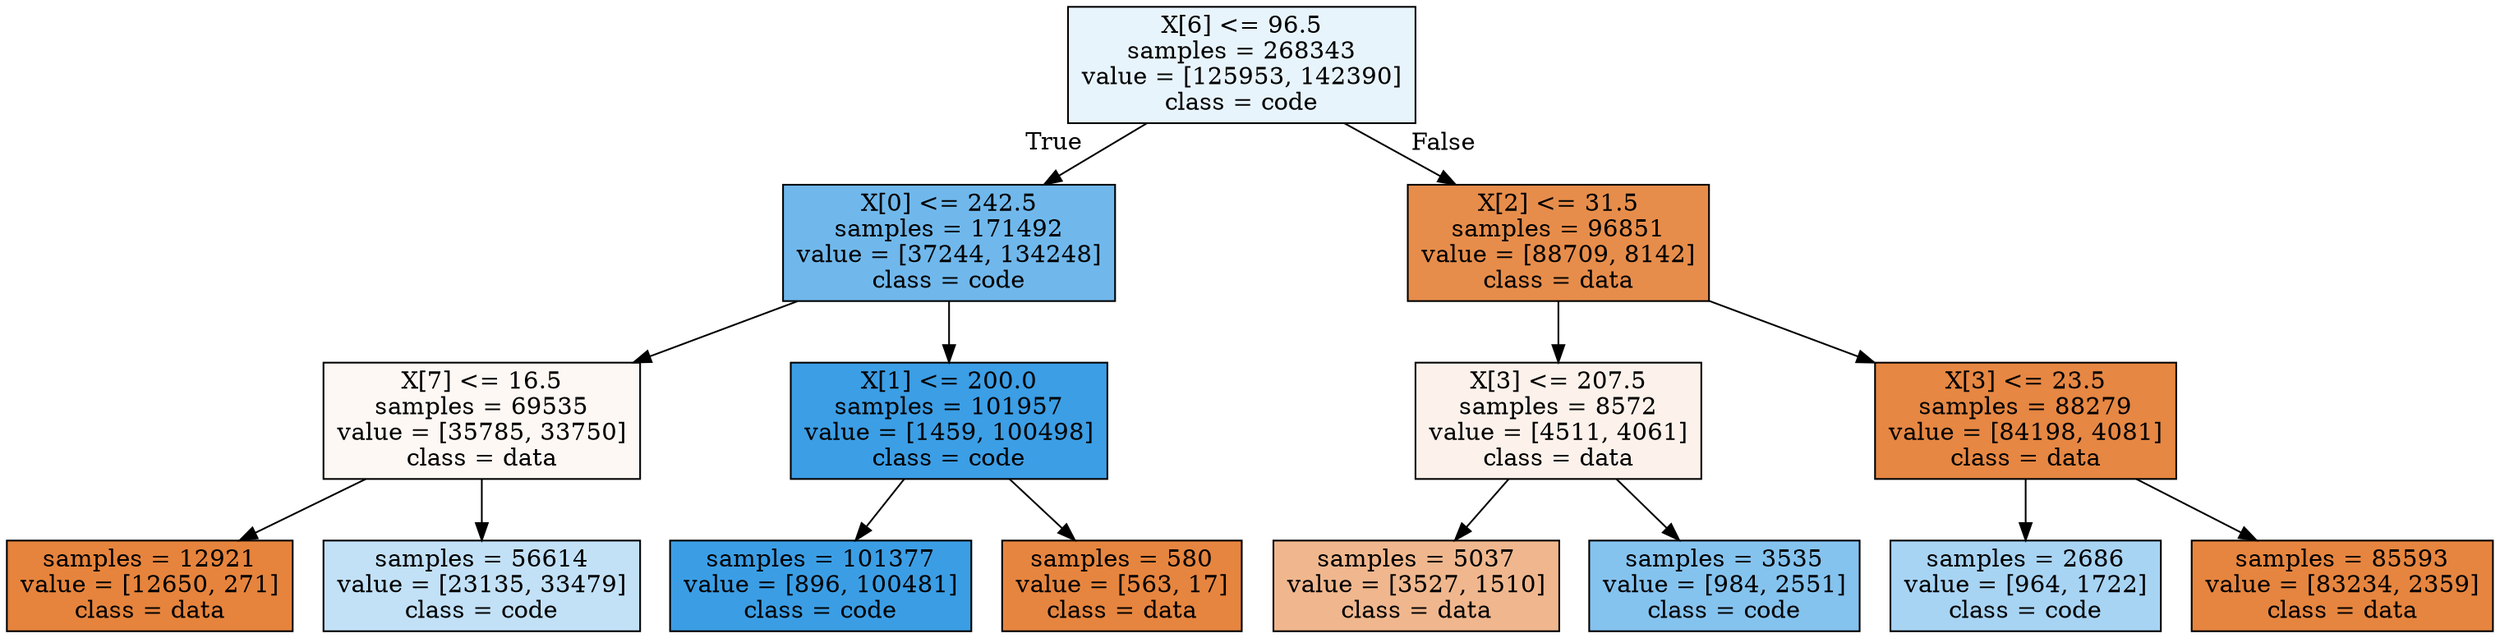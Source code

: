 digraph Tree {
node [shape=box, style="filled", color="black"] ;
0 [label="X[6] <= 96.5\nsamples = 268343\nvalue = [125953, 142390]\nclass = code", fillcolor="#e8f4fc"] ;
1 [label="X[0] <= 242.5\nsamples = 171492\nvalue = [37244, 134248]\nclass = code", fillcolor="#70b8ec"] ;
0 -> 1 [labeldistance=2.5, labelangle=45, headlabel="True"] ;
2 [label="X[7] <= 16.5\nsamples = 69535\nvalue = [35785, 33750]\nclass = data", fillcolor="#fef8f4"] ;
1 -> 2 ;
3 [label="samples = 12921\nvalue = [12650, 271]\nclass = data", fillcolor="#e6843d"] ;
2 -> 3 ;
4 [label="samples = 56614\nvalue = [23135, 33479]\nclass = code", fillcolor="#c2e1f7"] ;
2 -> 4 ;
5 [label="X[1] <= 200.0\nsamples = 101957\nvalue = [1459, 100498]\nclass = code", fillcolor="#3c9ee5"] ;
1 -> 5 ;
6 [label="samples = 101377\nvalue = [896, 100481]\nclass = code", fillcolor="#3b9ee5"] ;
5 -> 6 ;
7 [label="samples = 580\nvalue = [563, 17]\nclass = data", fillcolor="#e6853f"] ;
5 -> 7 ;
8 [label="X[2] <= 31.5\nsamples = 96851\nvalue = [88709, 8142]\nclass = data", fillcolor="#e78d4b"] ;
0 -> 8 [labeldistance=2.5, labelangle=-45, headlabel="False"] ;
9 [label="X[3] <= 207.5\nsamples = 8572\nvalue = [4511, 4061]\nclass = data", fillcolor="#fcf2eb"] ;
8 -> 9 ;
10 [label="samples = 5037\nvalue = [3527, 1510]\nclass = data", fillcolor="#f0b78e"] ;
9 -> 10 ;
11 [label="samples = 3535\nvalue = [984, 2551]\nclass = code", fillcolor="#85c3ef"] ;
9 -> 11 ;
12 [label="X[3] <= 23.5\nsamples = 88279\nvalue = [84198, 4081]\nclass = data", fillcolor="#e68743"] ;
8 -> 12 ;
13 [label="samples = 2686\nvalue = [964, 1722]\nclass = code", fillcolor="#a8d4f4"] ;
12 -> 13 ;
14 [label="samples = 85593\nvalue = [83234, 2359]\nclass = data", fillcolor="#e6853f"] ;
12 -> 14 ;
}